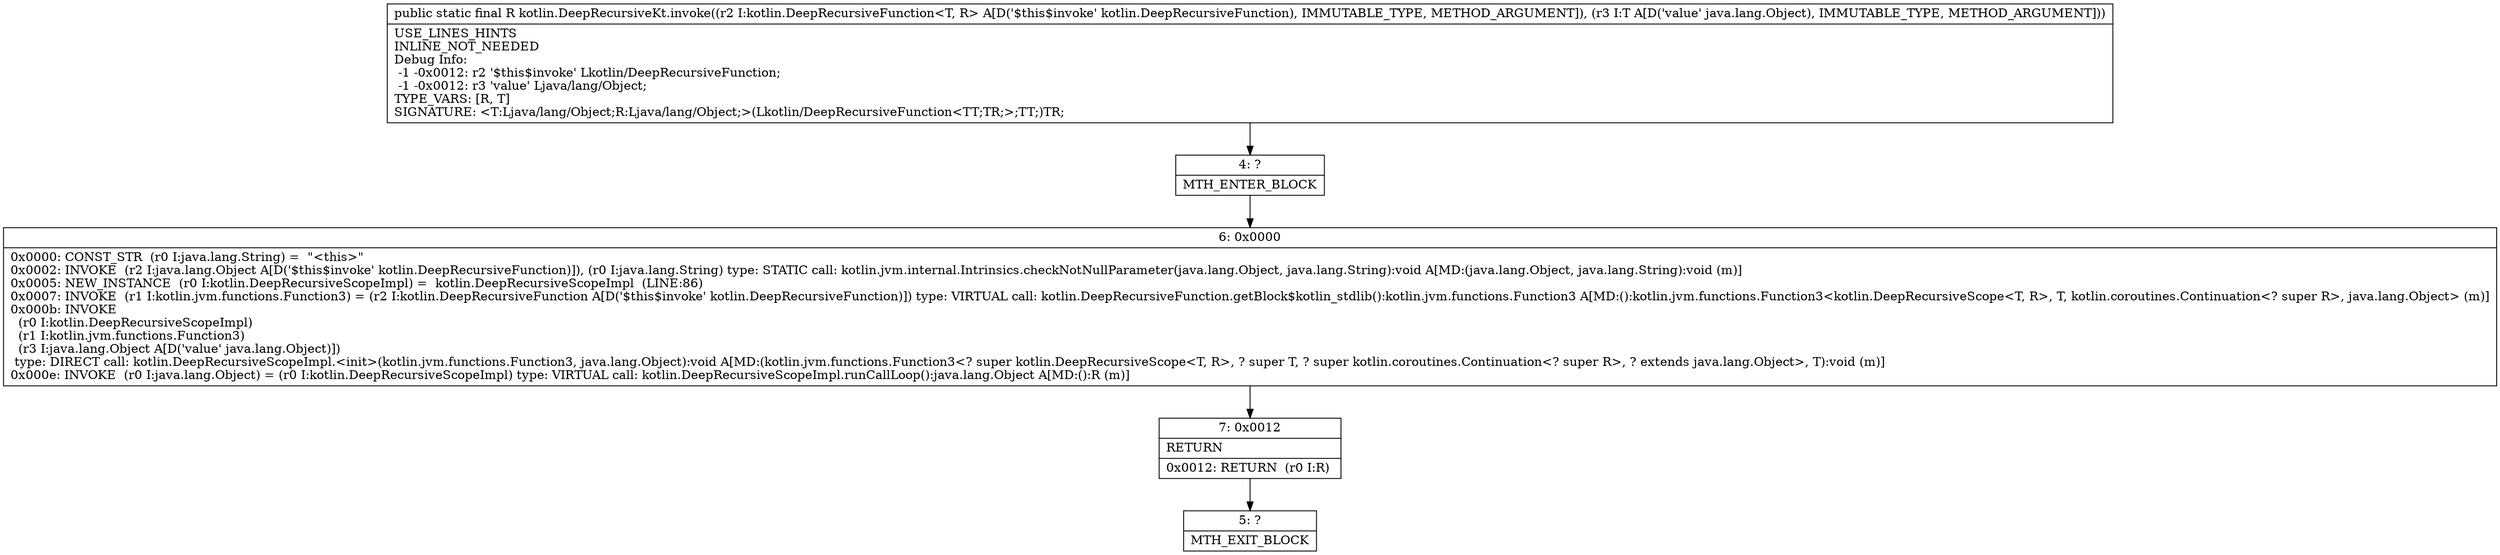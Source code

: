 digraph "CFG forkotlin.DeepRecursiveKt.invoke(Lkotlin\/DeepRecursiveFunction;Ljava\/lang\/Object;)Ljava\/lang\/Object;" {
Node_4 [shape=record,label="{4\:\ ?|MTH_ENTER_BLOCK\l}"];
Node_6 [shape=record,label="{6\:\ 0x0000|0x0000: CONST_STR  (r0 I:java.lang.String) =  \"\<this\>\" \l0x0002: INVOKE  (r2 I:java.lang.Object A[D('$this$invoke' kotlin.DeepRecursiveFunction)]), (r0 I:java.lang.String) type: STATIC call: kotlin.jvm.internal.Intrinsics.checkNotNullParameter(java.lang.Object, java.lang.String):void A[MD:(java.lang.Object, java.lang.String):void (m)]\l0x0005: NEW_INSTANCE  (r0 I:kotlin.DeepRecursiveScopeImpl) =  kotlin.DeepRecursiveScopeImpl  (LINE:86)\l0x0007: INVOKE  (r1 I:kotlin.jvm.functions.Function3) = (r2 I:kotlin.DeepRecursiveFunction A[D('$this$invoke' kotlin.DeepRecursiveFunction)]) type: VIRTUAL call: kotlin.DeepRecursiveFunction.getBlock$kotlin_stdlib():kotlin.jvm.functions.Function3 A[MD:():kotlin.jvm.functions.Function3\<kotlin.DeepRecursiveScope\<T, R\>, T, kotlin.coroutines.Continuation\<? super R\>, java.lang.Object\> (m)]\l0x000b: INVOKE  \l  (r0 I:kotlin.DeepRecursiveScopeImpl)\l  (r1 I:kotlin.jvm.functions.Function3)\l  (r3 I:java.lang.Object A[D('value' java.lang.Object)])\l type: DIRECT call: kotlin.DeepRecursiveScopeImpl.\<init\>(kotlin.jvm.functions.Function3, java.lang.Object):void A[MD:(kotlin.jvm.functions.Function3\<? super kotlin.DeepRecursiveScope\<T, R\>, ? super T, ? super kotlin.coroutines.Continuation\<? super R\>, ? extends java.lang.Object\>, T):void (m)]\l0x000e: INVOKE  (r0 I:java.lang.Object) = (r0 I:kotlin.DeepRecursiveScopeImpl) type: VIRTUAL call: kotlin.DeepRecursiveScopeImpl.runCallLoop():java.lang.Object A[MD:():R (m)]\l}"];
Node_7 [shape=record,label="{7\:\ 0x0012|RETURN\l|0x0012: RETURN  (r0 I:R) \l}"];
Node_5 [shape=record,label="{5\:\ ?|MTH_EXIT_BLOCK\l}"];
MethodNode[shape=record,label="{public static final R kotlin.DeepRecursiveKt.invoke((r2 I:kotlin.DeepRecursiveFunction\<T, R\> A[D('$this$invoke' kotlin.DeepRecursiveFunction), IMMUTABLE_TYPE, METHOD_ARGUMENT]), (r3 I:T A[D('value' java.lang.Object), IMMUTABLE_TYPE, METHOD_ARGUMENT]))  | USE_LINES_HINTS\lINLINE_NOT_NEEDED\lDebug Info:\l  \-1 \-0x0012: r2 '$this$invoke' Lkotlin\/DeepRecursiveFunction;\l  \-1 \-0x0012: r3 'value' Ljava\/lang\/Object;\lTYPE_VARS: [R, T]\lSIGNATURE: \<T:Ljava\/lang\/Object;R:Ljava\/lang\/Object;\>(Lkotlin\/DeepRecursiveFunction\<TT;TR;\>;TT;)TR;\l}"];
MethodNode -> Node_4;Node_4 -> Node_6;
Node_6 -> Node_7;
Node_7 -> Node_5;
}

